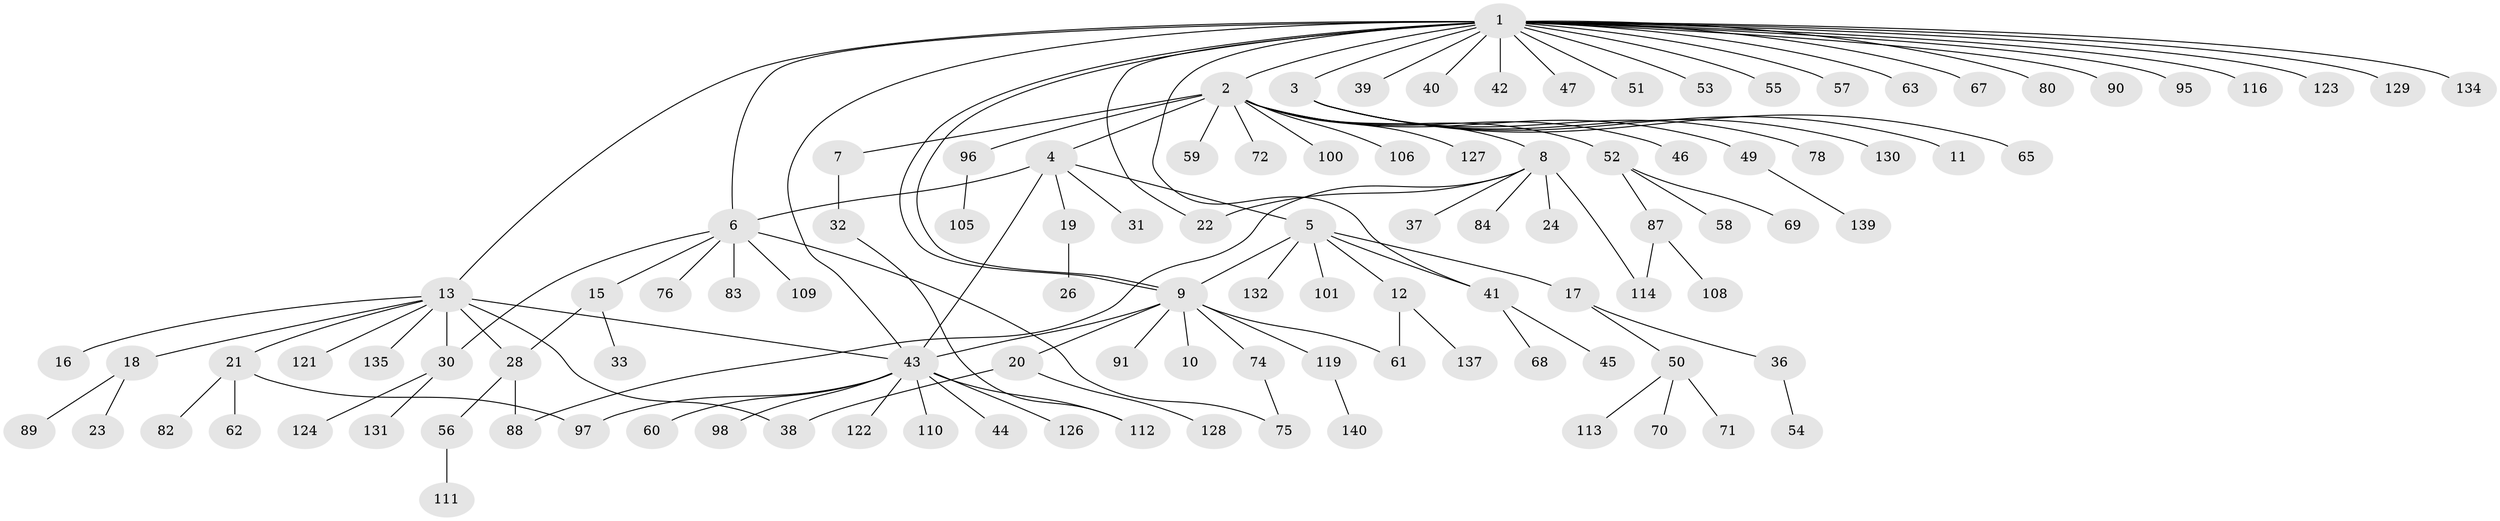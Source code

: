 // original degree distribution, {12: 0.007142857142857143, 15: 0.007142857142857143, 5: 0.04285714285714286, 6: 0.014285714285714285, 7: 0.014285714285714285, 3: 0.07142857142857142, 11: 0.007142857142857143, 1: 0.5642857142857143, 8: 0.007142857142857143, 4: 0.04285714285714286, 2: 0.20714285714285716, 19: 0.007142857142857143, 10: 0.007142857142857143}
// Generated by graph-tools (version 1.1) at 2025/11/02/27/25 16:11:11]
// undirected, 109 vertices, 125 edges
graph export_dot {
graph [start="1"]
  node [color=gray90,style=filled];
  1 [super="+27"];
  2 [super="+85"];
  3 [super="+94"];
  4;
  5 [super="+34"];
  6 [super="+79"];
  7 [super="+29"];
  8 [super="+77"];
  9 [super="+133"];
  10;
  11;
  12;
  13 [super="+14"];
  15 [super="+125"];
  16;
  17;
  18 [super="+107"];
  19;
  20;
  21 [super="+25"];
  22;
  23 [super="+66"];
  24;
  26 [super="+102"];
  28 [super="+64"];
  30 [super="+48"];
  31;
  32 [super="+35"];
  33;
  36;
  37;
  38 [super="+81"];
  39;
  40;
  41 [super="+92"];
  42;
  43 [super="+104"];
  44;
  45;
  46;
  47;
  49 [super="+73"];
  50 [super="+99"];
  51 [super="+93"];
  52 [super="+86"];
  53;
  54 [super="+138"];
  55;
  56;
  57 [super="+117"];
  58;
  59;
  60;
  61;
  62;
  63;
  65;
  67;
  68;
  69;
  70;
  71;
  72;
  74;
  75;
  76;
  78;
  80;
  82;
  83;
  84;
  87;
  88;
  89;
  90;
  91 [super="+115"];
  95 [super="+118"];
  96;
  97;
  98;
  100 [super="+103"];
  101;
  105;
  106;
  108;
  109;
  110;
  111;
  112;
  113;
  114;
  116;
  119 [super="+120"];
  121;
  122;
  123;
  124;
  126;
  127;
  128;
  129;
  130 [super="+136"];
  131;
  132;
  134;
  135;
  137;
  139;
  140;
  1 -- 2 [weight=2];
  1 -- 3 [weight=2];
  1 -- 9;
  1 -- 9;
  1 -- 13 [weight=2];
  1 -- 22;
  1 -- 40;
  1 -- 41;
  1 -- 55;
  1 -- 57;
  1 -- 95;
  1 -- 129;
  1 -- 67;
  1 -- 6;
  1 -- 134;
  1 -- 80;
  1 -- 90;
  1 -- 39;
  1 -- 42;
  1 -- 43;
  1 -- 47;
  1 -- 51;
  1 -- 116;
  1 -- 53;
  1 -- 123;
  1 -- 63;
  2 -- 4;
  2 -- 7;
  2 -- 8;
  2 -- 46;
  2 -- 49;
  2 -- 52;
  2 -- 59;
  2 -- 72;
  2 -- 96;
  2 -- 100;
  2 -- 106;
  2 -- 127;
  3 -- 11;
  3 -- 65;
  3 -- 78;
  3 -- 130;
  4 -- 5;
  4 -- 6;
  4 -- 19;
  4 -- 31;
  4 -- 43;
  5 -- 12;
  5 -- 17;
  5 -- 41;
  5 -- 101;
  5 -- 132;
  5 -- 9;
  6 -- 15;
  6 -- 30;
  6 -- 75;
  6 -- 76;
  6 -- 83;
  6 -- 109;
  7 -- 32;
  8 -- 22;
  8 -- 24;
  8 -- 37;
  8 -- 84;
  8 -- 114;
  8 -- 88;
  9 -- 10;
  9 -- 20;
  9 -- 43;
  9 -- 61;
  9 -- 74;
  9 -- 91;
  9 -- 119;
  12 -- 61;
  12 -- 137;
  13 -- 16;
  13 -- 30;
  13 -- 43;
  13 -- 121;
  13 -- 135;
  13 -- 18;
  13 -- 21;
  13 -- 28;
  13 -- 38;
  15 -- 28;
  15 -- 33 [weight=2];
  17 -- 36;
  17 -- 50;
  18 -- 23;
  18 -- 89;
  19 -- 26;
  20 -- 38;
  20 -- 128;
  21 -- 62;
  21 -- 97;
  21 -- 82;
  28 -- 56;
  28 -- 88;
  30 -- 124;
  30 -- 131;
  32 -- 112;
  36 -- 54;
  41 -- 45;
  41 -- 68;
  43 -- 44;
  43 -- 60;
  43 -- 97;
  43 -- 98;
  43 -- 110;
  43 -- 122;
  43 -- 112;
  43 -- 126;
  49 -- 139;
  50 -- 70;
  50 -- 71;
  50 -- 113;
  52 -- 58;
  52 -- 69;
  52 -- 87;
  56 -- 111;
  74 -- 75;
  87 -- 108;
  87 -- 114;
  96 -- 105;
  119 -- 140;
}
